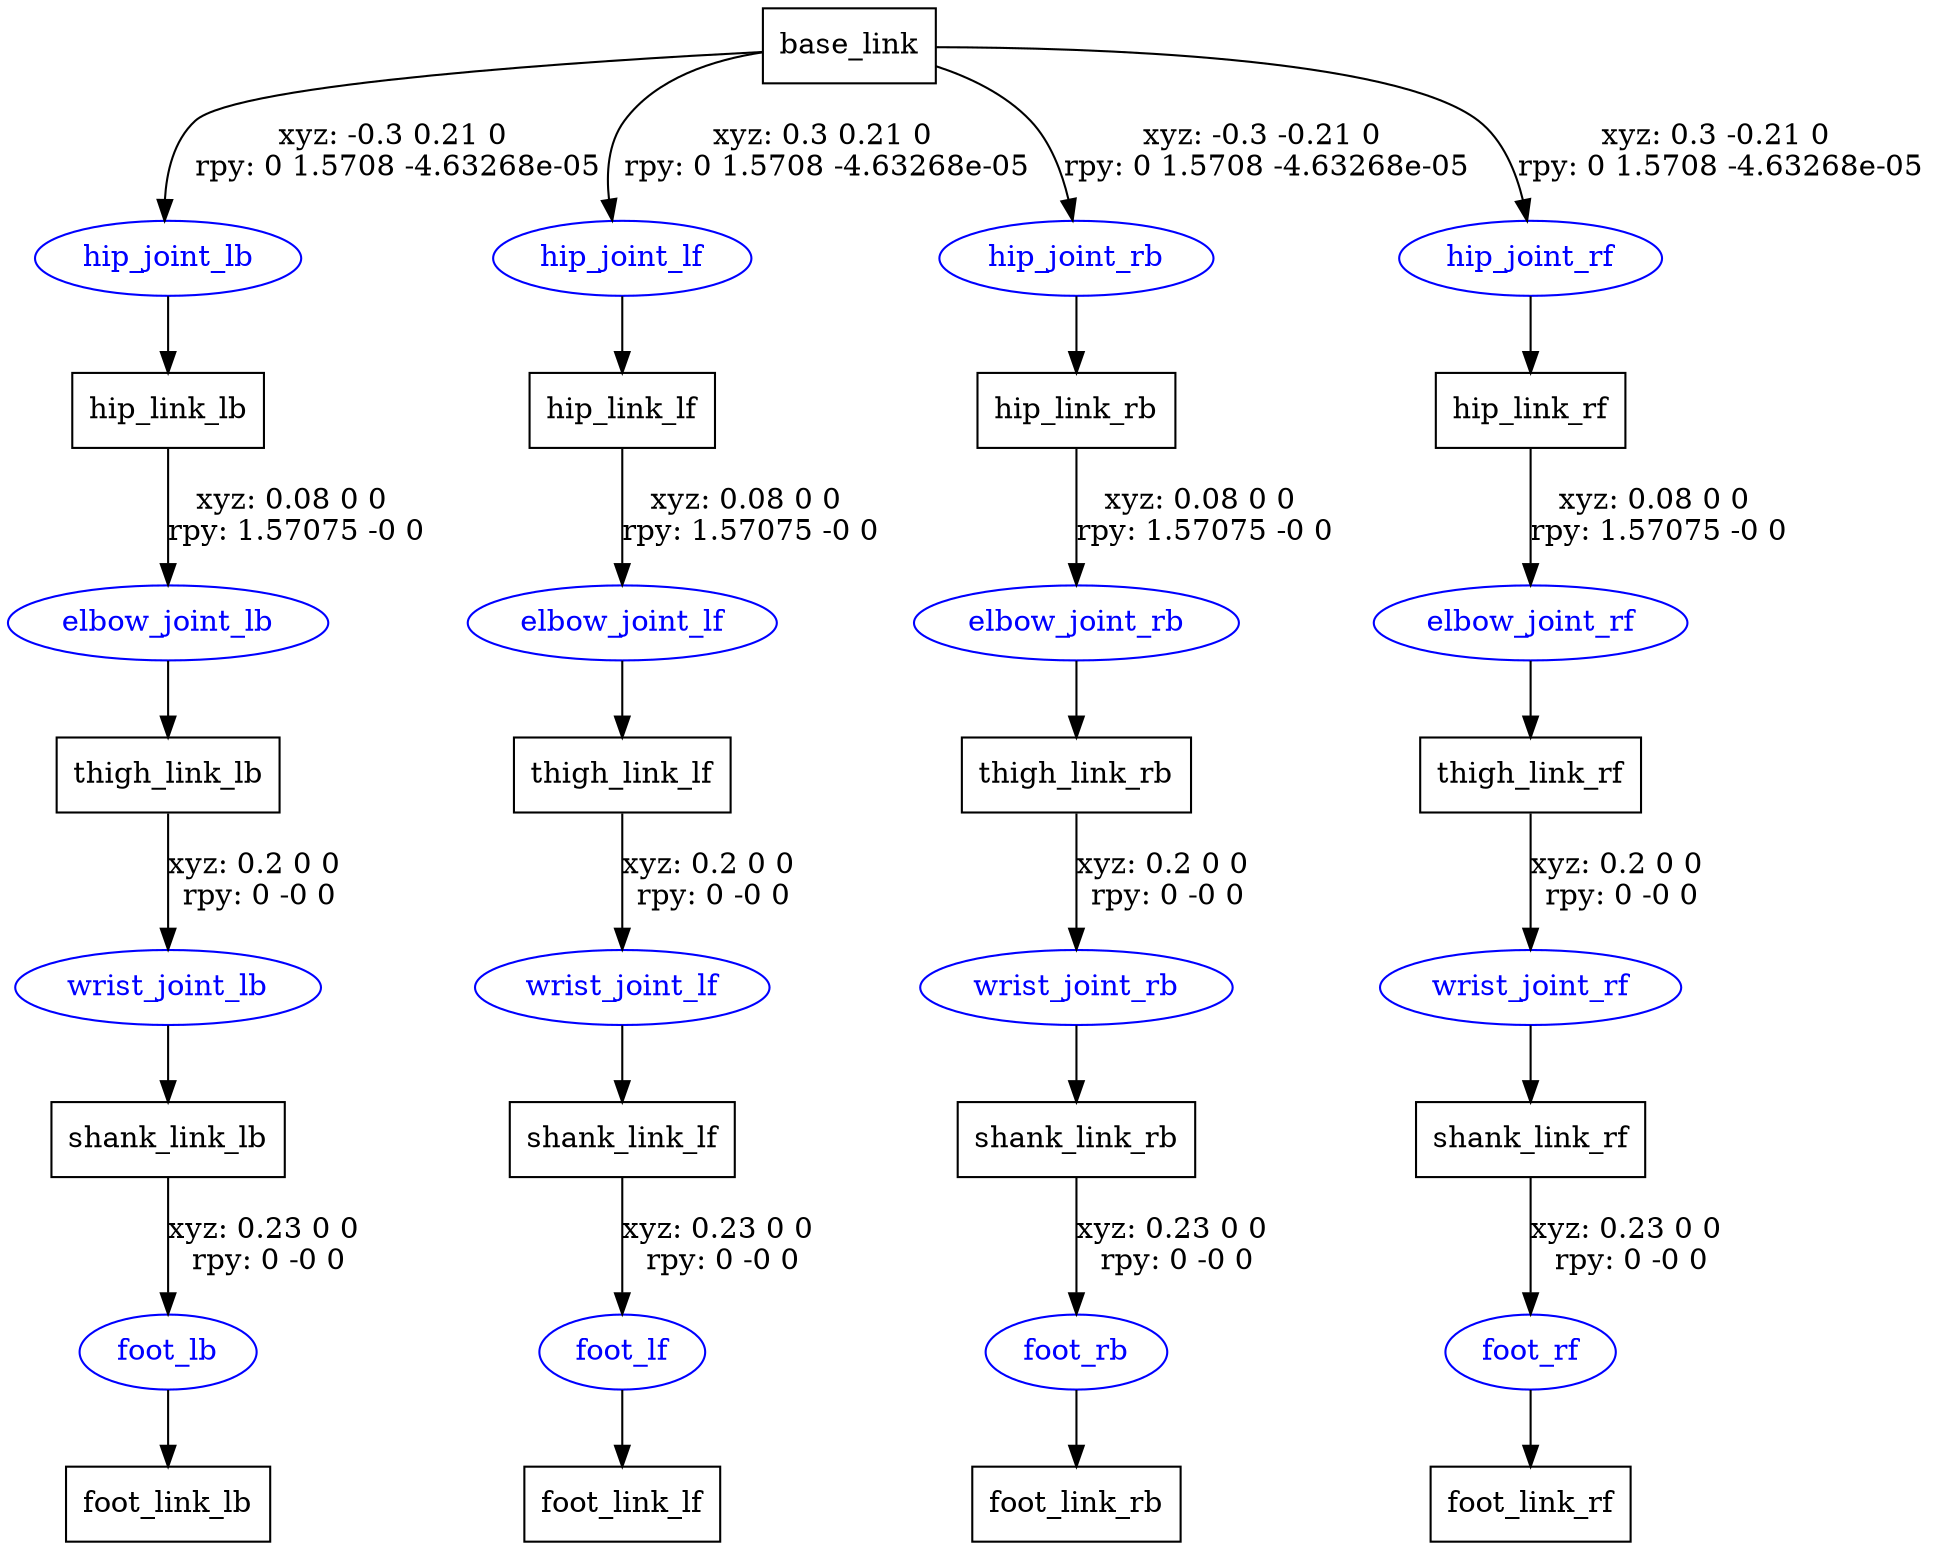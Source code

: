 digraph G {
node [shape=box];
"base_link" [label="base_link"];
"hip_link_lb" [label="hip_link_lb"];
"thigh_link_lb" [label="thigh_link_lb"];
"shank_link_lb" [label="shank_link_lb"];
"foot_link_lb" [label="foot_link_lb"];
"hip_link_lf" [label="hip_link_lf"];
"thigh_link_lf" [label="thigh_link_lf"];
"shank_link_lf" [label="shank_link_lf"];
"foot_link_lf" [label="foot_link_lf"];
"hip_link_rb" [label="hip_link_rb"];
"thigh_link_rb" [label="thigh_link_rb"];
"shank_link_rb" [label="shank_link_rb"];
"foot_link_rb" [label="foot_link_rb"];
"hip_link_rf" [label="hip_link_rf"];
"thigh_link_rf" [label="thigh_link_rf"];
"shank_link_rf" [label="shank_link_rf"];
"foot_link_rf" [label="foot_link_rf"];
node [shape=ellipse, color=blue, fontcolor=blue];
"base_link" -> "hip_joint_lb" [label="xyz: -0.3 0.21 0 \nrpy: 0 1.5708 -4.63268e-05"]
"hip_joint_lb" -> "hip_link_lb"
"hip_link_lb" -> "elbow_joint_lb" [label="xyz: 0.08 0 0 \nrpy: 1.57075 -0 0"]
"elbow_joint_lb" -> "thigh_link_lb"
"thigh_link_lb" -> "wrist_joint_lb" [label="xyz: 0.2 0 0 \nrpy: 0 -0 0"]
"wrist_joint_lb" -> "shank_link_lb"
"shank_link_lb" -> "foot_lb" [label="xyz: 0.23 0 0 \nrpy: 0 -0 0"]
"foot_lb" -> "foot_link_lb"
"base_link" -> "hip_joint_lf" [label="xyz: 0.3 0.21 0 \nrpy: 0 1.5708 -4.63268e-05"]
"hip_joint_lf" -> "hip_link_lf"
"hip_link_lf" -> "elbow_joint_lf" [label="xyz: 0.08 0 0 \nrpy: 1.57075 -0 0"]
"elbow_joint_lf" -> "thigh_link_lf"
"thigh_link_lf" -> "wrist_joint_lf" [label="xyz: 0.2 0 0 \nrpy: 0 -0 0"]
"wrist_joint_lf" -> "shank_link_lf"
"shank_link_lf" -> "foot_lf" [label="xyz: 0.23 0 0 \nrpy: 0 -0 0"]
"foot_lf" -> "foot_link_lf"
"base_link" -> "hip_joint_rb" [label="xyz: -0.3 -0.21 0 \nrpy: 0 1.5708 -4.63268e-05"]
"hip_joint_rb" -> "hip_link_rb"
"hip_link_rb" -> "elbow_joint_rb" [label="xyz: 0.08 0 0 \nrpy: 1.57075 -0 0"]
"elbow_joint_rb" -> "thigh_link_rb"
"thigh_link_rb" -> "wrist_joint_rb" [label="xyz: 0.2 0 0 \nrpy: 0 -0 0"]
"wrist_joint_rb" -> "shank_link_rb"
"shank_link_rb" -> "foot_rb" [label="xyz: 0.23 0 0 \nrpy: 0 -0 0"]
"foot_rb" -> "foot_link_rb"
"base_link" -> "hip_joint_rf" [label="xyz: 0.3 -0.21 0 \nrpy: 0 1.5708 -4.63268e-05"]
"hip_joint_rf" -> "hip_link_rf"
"hip_link_rf" -> "elbow_joint_rf" [label="xyz: 0.08 0 0 \nrpy: 1.57075 -0 0"]
"elbow_joint_rf" -> "thigh_link_rf"
"thigh_link_rf" -> "wrist_joint_rf" [label="xyz: 0.2 0 0 \nrpy: 0 -0 0"]
"wrist_joint_rf" -> "shank_link_rf"
"shank_link_rf" -> "foot_rf" [label="xyz: 0.23 0 0 \nrpy: 0 -0 0"]
"foot_rf" -> "foot_link_rf"
}
